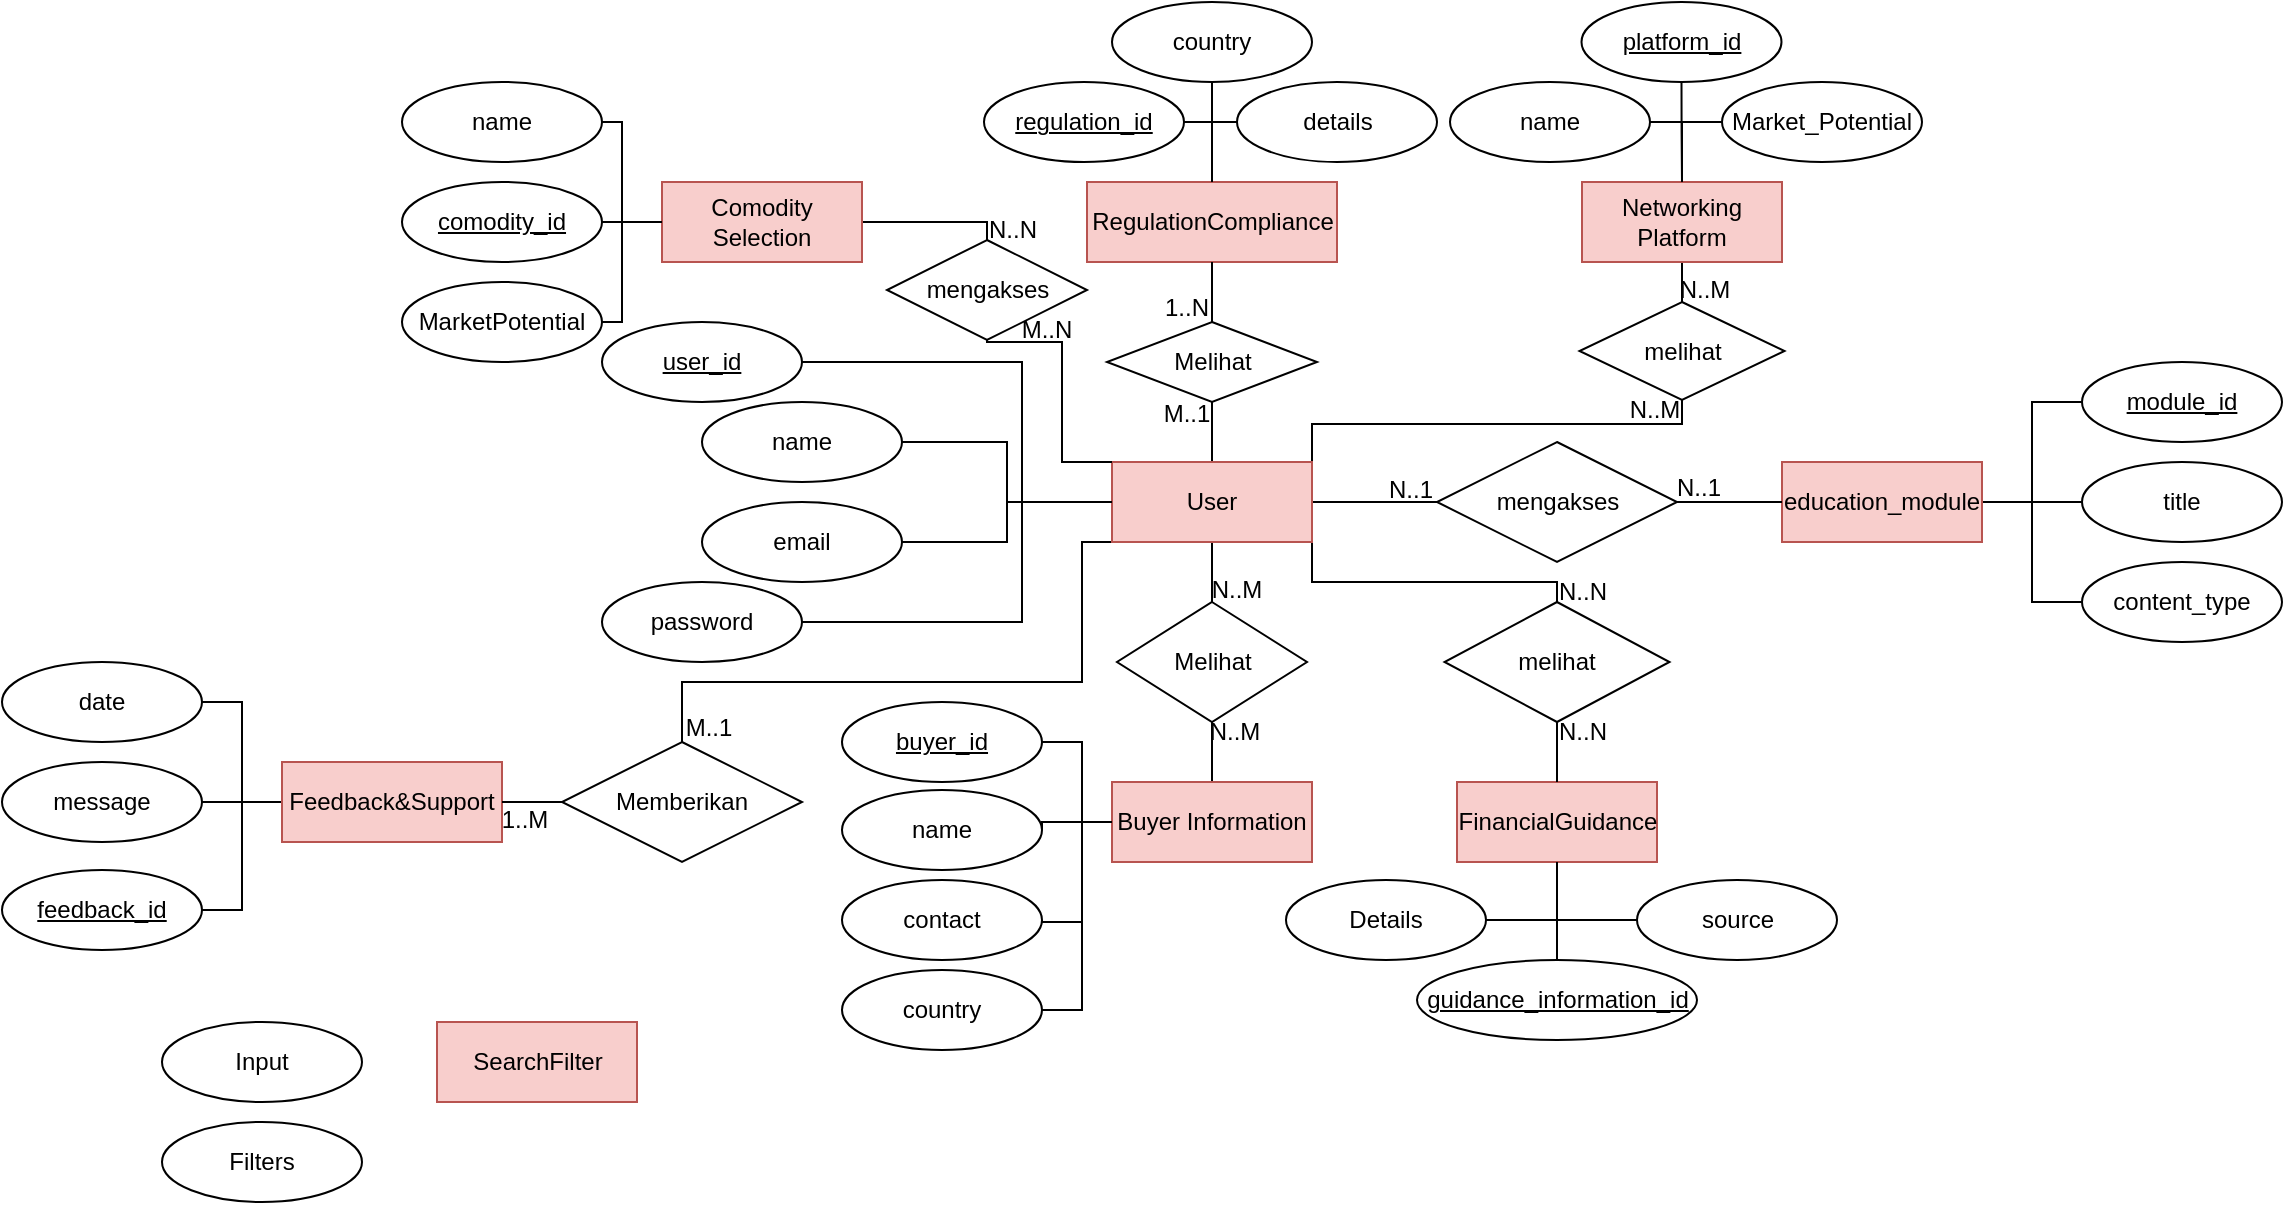 <mxfile version="23.0.2" type="device">
  <diagram name="Page-1" id="9-YeYc9EfIeIYmm9qs-9">
    <mxGraphModel dx="1763" dy="1561" grid="1" gridSize="10" guides="1" tooltips="1" connect="1" arrows="1" fold="1" page="1" pageScale="1" pageWidth="850" pageHeight="1100" math="0" shadow="0">
      <root>
        <mxCell id="0" />
        <mxCell id="1" parent="0" />
        <mxCell id="-I_rnd9T3mD2Z0JPihhL-46" style="edgeStyle=orthogonalEdgeStyle;rounded=0;orthogonalLoop=1;jettySize=auto;html=1;exitX=1;exitY=0.5;exitDx=0;exitDy=0;entryX=0;entryY=0.5;entryDx=0;entryDy=0;endArrow=none;endFill=0;" edge="1" parent="1" source="-I_rnd9T3mD2Z0JPihhL-2" target="-I_rnd9T3mD2Z0JPihhL-41">
          <mxGeometry relative="1" as="geometry" />
        </mxCell>
        <mxCell id="-I_rnd9T3mD2Z0JPihhL-60" style="edgeStyle=orthogonalEdgeStyle;rounded=0;orthogonalLoop=1;jettySize=auto;html=1;exitX=0.5;exitY=1;exitDx=0;exitDy=0;entryX=0.5;entryY=0;entryDx=0;entryDy=0;endArrow=none;endFill=0;" edge="1" parent="1" source="-I_rnd9T3mD2Z0JPihhL-2" target="-I_rnd9T3mD2Z0JPihhL-59">
          <mxGeometry relative="1" as="geometry" />
        </mxCell>
        <mxCell id="-I_rnd9T3mD2Z0JPihhL-68" style="edgeStyle=orthogonalEdgeStyle;rounded=0;orthogonalLoop=1;jettySize=auto;html=1;exitX=0.5;exitY=0;exitDx=0;exitDy=0;entryX=0.5;entryY=1;entryDx=0;entryDy=0;endArrow=none;endFill=0;" edge="1" parent="1" source="-I_rnd9T3mD2Z0JPihhL-2" target="-I_rnd9T3mD2Z0JPihhL-67">
          <mxGeometry relative="1" as="geometry" />
        </mxCell>
        <mxCell id="-I_rnd9T3mD2Z0JPihhL-76" style="edgeStyle=orthogonalEdgeStyle;rounded=0;orthogonalLoop=1;jettySize=auto;html=1;exitX=1;exitY=1;exitDx=0;exitDy=0;entryX=0.5;entryY=0;entryDx=0;entryDy=0;endArrow=none;endFill=0;" edge="1" parent="1" source="-I_rnd9T3mD2Z0JPihhL-2" target="-I_rnd9T3mD2Z0JPihhL-74">
          <mxGeometry relative="1" as="geometry">
            <Array as="points">
              <mxPoint x="325" y="240" />
              <mxPoint x="448" y="240" />
            </Array>
          </mxGeometry>
        </mxCell>
        <mxCell id="-I_rnd9T3mD2Z0JPihhL-84" style="edgeStyle=orthogonalEdgeStyle;rounded=0;orthogonalLoop=1;jettySize=auto;html=1;exitX=1;exitY=0;exitDx=0;exitDy=0;entryX=0.5;entryY=1;entryDx=0;entryDy=0;endArrow=none;endFill=0;" edge="1" parent="1" target="-I_rnd9T3mD2Z0JPihhL-83">
          <mxGeometry relative="1" as="geometry">
            <mxPoint x="325" y="181" as="sourcePoint" />
            <mxPoint x="510" y="150" as="targetPoint" />
            <Array as="points">
              <mxPoint x="325" y="161" />
              <mxPoint x="510" y="161" />
            </Array>
          </mxGeometry>
        </mxCell>
        <mxCell id="-I_rnd9T3mD2Z0JPihhL-91" style="edgeStyle=orthogonalEdgeStyle;rounded=0;orthogonalLoop=1;jettySize=auto;html=1;exitX=0.5;exitY=0;exitDx=0;exitDy=0;entryX=1;entryY=0.5;entryDx=0;entryDy=0;endArrow=none;endFill=0;" edge="1" parent="1" source="-I_rnd9T3mD2Z0JPihhL-95" target="-I_rnd9T3mD2Z0JPihhL-26">
          <mxGeometry relative="1" as="geometry">
            <Array as="points">
              <mxPoint x="163" y="60" />
            </Array>
          </mxGeometry>
        </mxCell>
        <mxCell id="-I_rnd9T3mD2Z0JPihhL-100" style="edgeStyle=orthogonalEdgeStyle;rounded=0;orthogonalLoop=1;jettySize=auto;html=1;exitX=0;exitY=1;exitDx=0;exitDy=0;entryX=0.5;entryY=0;entryDx=0;entryDy=0;endArrow=none;endFill=0;" edge="1" parent="1" source="-I_rnd9T3mD2Z0JPihhL-2" target="-I_rnd9T3mD2Z0JPihhL-99">
          <mxGeometry relative="1" as="geometry">
            <Array as="points">
              <mxPoint x="210" y="220" />
              <mxPoint x="210" y="290" />
              <mxPoint x="10" y="290" />
            </Array>
          </mxGeometry>
        </mxCell>
        <mxCell id="-I_rnd9T3mD2Z0JPihhL-2" value="User" style="whiteSpace=wrap;html=1;align=center;fillColor=#f8cecc;strokeColor=#b85450;" vertex="1" parent="1">
          <mxGeometry x="225" y="180" width="100" height="40" as="geometry" />
        </mxCell>
        <mxCell id="-I_rnd9T3mD2Z0JPihhL-42" style="edgeStyle=orthogonalEdgeStyle;rounded=0;orthogonalLoop=1;jettySize=auto;html=1;exitX=1;exitY=0.5;exitDx=0;exitDy=0;entryX=0;entryY=0.5;entryDx=0;entryDy=0;endArrow=none;endFill=0;" edge="1" parent="1" source="-I_rnd9T3mD2Z0JPihhL-3" target="-I_rnd9T3mD2Z0JPihhL-2">
          <mxGeometry relative="1" as="geometry">
            <Array as="points">
              <mxPoint x="180" y="130" />
              <mxPoint x="180" y="200" />
            </Array>
          </mxGeometry>
        </mxCell>
        <mxCell id="-I_rnd9T3mD2Z0JPihhL-3" value="user_id" style="ellipse;whiteSpace=wrap;html=1;align=center;fontStyle=4;" vertex="1" parent="1">
          <mxGeometry x="-30" y="110" width="100" height="40" as="geometry" />
        </mxCell>
        <mxCell id="-I_rnd9T3mD2Z0JPihhL-43" style="edgeStyle=orthogonalEdgeStyle;rounded=0;orthogonalLoop=1;jettySize=auto;html=1;exitX=1;exitY=0.5;exitDx=0;exitDy=0;entryX=0;entryY=0.5;entryDx=0;entryDy=0;endArrow=none;endFill=0;" edge="1" parent="1" source="-I_rnd9T3mD2Z0JPihhL-4" target="-I_rnd9T3mD2Z0JPihhL-2">
          <mxGeometry relative="1" as="geometry" />
        </mxCell>
        <mxCell id="-I_rnd9T3mD2Z0JPihhL-4" value="name" style="ellipse;whiteSpace=wrap;html=1;align=center;" vertex="1" parent="1">
          <mxGeometry x="20" y="150" width="100" height="40" as="geometry" />
        </mxCell>
        <mxCell id="-I_rnd9T3mD2Z0JPihhL-44" style="edgeStyle=orthogonalEdgeStyle;rounded=0;orthogonalLoop=1;jettySize=auto;html=1;exitX=1;exitY=0.5;exitDx=0;exitDy=0;entryX=0;entryY=0.5;entryDx=0;entryDy=0;endArrow=none;endFill=0;" edge="1" parent="1" source="-I_rnd9T3mD2Z0JPihhL-5" target="-I_rnd9T3mD2Z0JPihhL-2">
          <mxGeometry relative="1" as="geometry" />
        </mxCell>
        <mxCell id="-I_rnd9T3mD2Z0JPihhL-5" value="email" style="ellipse;whiteSpace=wrap;html=1;align=center;" vertex="1" parent="1">
          <mxGeometry x="20" y="200" width="100" height="40" as="geometry" />
        </mxCell>
        <mxCell id="-I_rnd9T3mD2Z0JPihhL-45" style="edgeStyle=orthogonalEdgeStyle;rounded=0;orthogonalLoop=1;jettySize=auto;html=1;exitX=1;exitY=0.5;exitDx=0;exitDy=0;entryX=0;entryY=0.5;entryDx=0;entryDy=0;endArrow=none;endFill=0;" edge="1" parent="1" source="-I_rnd9T3mD2Z0JPihhL-6" target="-I_rnd9T3mD2Z0JPihhL-2">
          <mxGeometry relative="1" as="geometry">
            <mxPoint x="220" y="200" as="targetPoint" />
            <Array as="points">
              <mxPoint x="180" y="260" />
              <mxPoint x="180" y="200" />
            </Array>
          </mxGeometry>
        </mxCell>
        <mxCell id="-I_rnd9T3mD2Z0JPihhL-6" value="password" style="ellipse;whiteSpace=wrap;html=1;align=center;" vertex="1" parent="1">
          <mxGeometry x="-30" y="240" width="100" height="40" as="geometry" />
        </mxCell>
        <mxCell id="-I_rnd9T3mD2Z0JPihhL-48" style="edgeStyle=orthogonalEdgeStyle;rounded=0;orthogonalLoop=1;jettySize=auto;html=1;exitX=1;exitY=0.5;exitDx=0;exitDy=0;entryX=0;entryY=0.5;entryDx=0;entryDy=0;endArrow=none;endFill=0;" edge="1" parent="1" source="-I_rnd9T3mD2Z0JPihhL-7" target="-I_rnd9T3mD2Z0JPihhL-8">
          <mxGeometry relative="1" as="geometry" />
        </mxCell>
        <mxCell id="-I_rnd9T3mD2Z0JPihhL-49" style="edgeStyle=orthogonalEdgeStyle;rounded=0;orthogonalLoop=1;jettySize=auto;html=1;exitX=1;exitY=0.5;exitDx=0;exitDy=0;entryX=0;entryY=0.5;entryDx=0;entryDy=0;endArrow=none;endFill=0;" edge="1" parent="1" source="-I_rnd9T3mD2Z0JPihhL-7" target="-I_rnd9T3mD2Z0JPihhL-9">
          <mxGeometry relative="1" as="geometry" />
        </mxCell>
        <mxCell id="-I_rnd9T3mD2Z0JPihhL-50" style="edgeStyle=orthogonalEdgeStyle;rounded=0;orthogonalLoop=1;jettySize=auto;html=1;exitX=1;exitY=0.5;exitDx=0;exitDy=0;entryX=0;entryY=0.5;entryDx=0;entryDy=0;endArrow=none;endFill=0;" edge="1" parent="1" source="-I_rnd9T3mD2Z0JPihhL-7" target="-I_rnd9T3mD2Z0JPihhL-10">
          <mxGeometry relative="1" as="geometry" />
        </mxCell>
        <mxCell id="-I_rnd9T3mD2Z0JPihhL-7" value="education_module" style="whiteSpace=wrap;html=1;align=center;fillColor=#f8cecc;strokeColor=#b85450;" vertex="1" parent="1">
          <mxGeometry x="560" y="180" width="100" height="40" as="geometry" />
        </mxCell>
        <mxCell id="-I_rnd9T3mD2Z0JPihhL-8" value="module_id" style="ellipse;whiteSpace=wrap;html=1;align=center;fontStyle=4;" vertex="1" parent="1">
          <mxGeometry x="710" y="130" width="100" height="40" as="geometry" />
        </mxCell>
        <mxCell id="-I_rnd9T3mD2Z0JPihhL-9" value="title" style="ellipse;whiteSpace=wrap;html=1;align=center;" vertex="1" parent="1">
          <mxGeometry x="710" y="180" width="100" height="40" as="geometry" />
        </mxCell>
        <mxCell id="-I_rnd9T3mD2Z0JPihhL-10" value="content_type" style="ellipse;whiteSpace=wrap;html=1;align=center;" vertex="1" parent="1">
          <mxGeometry x="710" y="230" width="100" height="40" as="geometry" />
        </mxCell>
        <mxCell id="-I_rnd9T3mD2Z0JPihhL-61" style="edgeStyle=orthogonalEdgeStyle;rounded=0;orthogonalLoop=1;jettySize=auto;html=1;exitX=0.5;exitY=0;exitDx=0;exitDy=0;entryX=0.5;entryY=1;entryDx=0;entryDy=0;endArrow=none;endFill=0;" edge="1" parent="1" source="-I_rnd9T3mD2Z0JPihhL-11" target="-I_rnd9T3mD2Z0JPihhL-59">
          <mxGeometry relative="1" as="geometry" />
        </mxCell>
        <mxCell id="-I_rnd9T3mD2Z0JPihhL-11" value="Buyer Information" style="whiteSpace=wrap;html=1;align=center;fillColor=#f8cecc;strokeColor=#b85450;" vertex="1" parent="1">
          <mxGeometry x="225" y="340" width="100" height="40" as="geometry" />
        </mxCell>
        <mxCell id="-I_rnd9T3mD2Z0JPihhL-55" style="edgeStyle=orthogonalEdgeStyle;rounded=0;orthogonalLoop=1;jettySize=auto;html=1;exitX=1;exitY=0.5;exitDx=0;exitDy=0;entryX=0;entryY=0.5;entryDx=0;entryDy=0;endArrow=none;endFill=0;" edge="1" parent="1" source="-I_rnd9T3mD2Z0JPihhL-13" target="-I_rnd9T3mD2Z0JPihhL-11">
          <mxGeometry relative="1" as="geometry" />
        </mxCell>
        <mxCell id="-I_rnd9T3mD2Z0JPihhL-13" value="buyer_id" style="ellipse;whiteSpace=wrap;html=1;align=center;fontStyle=4;" vertex="1" parent="1">
          <mxGeometry x="90" y="300" width="100" height="40" as="geometry" />
        </mxCell>
        <mxCell id="-I_rnd9T3mD2Z0JPihhL-56" style="edgeStyle=orthogonalEdgeStyle;rounded=0;orthogonalLoop=1;jettySize=auto;html=1;exitX=1;exitY=0.5;exitDx=0;exitDy=0;entryX=0;entryY=0.5;entryDx=0;entryDy=0;endArrow=none;endFill=0;" edge="1" parent="1" source="-I_rnd9T3mD2Z0JPihhL-14" target="-I_rnd9T3mD2Z0JPihhL-11">
          <mxGeometry relative="1" as="geometry">
            <mxPoint x="230" y="360.0" as="targetPoint" />
            <Array as="points">
              <mxPoint x="190" y="360" />
            </Array>
          </mxGeometry>
        </mxCell>
        <mxCell id="-I_rnd9T3mD2Z0JPihhL-14" value="name" style="ellipse;whiteSpace=wrap;html=1;align=center;" vertex="1" parent="1">
          <mxGeometry x="90" y="344" width="100" height="40" as="geometry" />
        </mxCell>
        <mxCell id="-I_rnd9T3mD2Z0JPihhL-58" style="edgeStyle=orthogonalEdgeStyle;rounded=0;orthogonalLoop=1;jettySize=auto;html=1;exitX=1;exitY=0.5;exitDx=0;exitDy=0;entryX=0;entryY=0.5;entryDx=0;entryDy=0;endArrow=none;endFill=0;" edge="1" parent="1" source="-I_rnd9T3mD2Z0JPihhL-15" target="-I_rnd9T3mD2Z0JPihhL-11">
          <mxGeometry relative="1" as="geometry">
            <Array as="points">
              <mxPoint x="210" y="454" />
              <mxPoint x="210" y="360" />
            </Array>
          </mxGeometry>
        </mxCell>
        <mxCell id="-I_rnd9T3mD2Z0JPihhL-15" value="country" style="ellipse;whiteSpace=wrap;html=1;align=center;" vertex="1" parent="1">
          <mxGeometry x="90" y="434" width="100" height="40" as="geometry" />
        </mxCell>
        <mxCell id="-I_rnd9T3mD2Z0JPihhL-57" style="edgeStyle=orthogonalEdgeStyle;rounded=0;orthogonalLoop=1;jettySize=auto;html=1;exitX=1;exitY=0.5;exitDx=0;exitDy=0;entryX=0;entryY=0.5;entryDx=0;entryDy=0;endArrow=none;endFill=0;" edge="1" parent="1" source="-I_rnd9T3mD2Z0JPihhL-16" target="-I_rnd9T3mD2Z0JPihhL-11">
          <mxGeometry relative="1" as="geometry">
            <mxPoint x="230" y="419.765" as="targetPoint" />
            <Array as="points">
              <mxPoint x="190" y="410" />
              <mxPoint x="210" y="410" />
              <mxPoint x="210" y="360" />
            </Array>
          </mxGeometry>
        </mxCell>
        <mxCell id="-I_rnd9T3mD2Z0JPihhL-16" value="contact" style="ellipse;whiteSpace=wrap;html=1;align=center;" vertex="1" parent="1">
          <mxGeometry x="90" y="389" width="100" height="40" as="geometry" />
        </mxCell>
        <mxCell id="-I_rnd9T3mD2Z0JPihhL-17" value="RegulationCompliance" style="whiteSpace=wrap;html=1;align=center;fillColor=#f8cecc;strokeColor=#b85450;" vertex="1" parent="1">
          <mxGeometry x="212.5" y="40" width="125" height="40" as="geometry" />
        </mxCell>
        <mxCell id="-I_rnd9T3mD2Z0JPihhL-64" style="edgeStyle=orthogonalEdgeStyle;rounded=0;orthogonalLoop=1;jettySize=auto;html=1;exitX=1;exitY=0.5;exitDx=0;exitDy=0;entryX=0.5;entryY=0;entryDx=0;entryDy=0;endArrow=none;endFill=0;" edge="1" parent="1" source="-I_rnd9T3mD2Z0JPihhL-18" target="-I_rnd9T3mD2Z0JPihhL-17">
          <mxGeometry relative="1" as="geometry">
            <Array as="points">
              <mxPoint x="275" y="10" />
            </Array>
          </mxGeometry>
        </mxCell>
        <mxCell id="-I_rnd9T3mD2Z0JPihhL-18" value="regulation_id" style="ellipse;whiteSpace=wrap;html=1;align=center;fontStyle=4;" vertex="1" parent="1">
          <mxGeometry x="161" y="-10" width="100" height="40" as="geometry" />
        </mxCell>
        <mxCell id="-I_rnd9T3mD2Z0JPihhL-65" style="edgeStyle=orthogonalEdgeStyle;rounded=0;orthogonalLoop=1;jettySize=auto;html=1;exitX=0.5;exitY=1;exitDx=0;exitDy=0;entryX=0.5;entryY=0;entryDx=0;entryDy=0;endArrow=none;endFill=0;" edge="1" parent="1" source="-I_rnd9T3mD2Z0JPihhL-19" target="-I_rnd9T3mD2Z0JPihhL-17">
          <mxGeometry relative="1" as="geometry" />
        </mxCell>
        <mxCell id="-I_rnd9T3mD2Z0JPihhL-19" value="country" style="ellipse;whiteSpace=wrap;html=1;align=center;" vertex="1" parent="1">
          <mxGeometry x="225" y="-50" width="100" height="40" as="geometry" />
        </mxCell>
        <mxCell id="-I_rnd9T3mD2Z0JPihhL-70" style="edgeStyle=orthogonalEdgeStyle;rounded=0;orthogonalLoop=1;jettySize=auto;html=1;exitX=0;exitY=0.5;exitDx=0;exitDy=0;entryX=0.5;entryY=0;entryDx=0;entryDy=0;endArrow=none;endFill=0;" edge="1" parent="1" source="-I_rnd9T3mD2Z0JPihhL-20" target="-I_rnd9T3mD2Z0JPihhL-17">
          <mxGeometry relative="1" as="geometry" />
        </mxCell>
        <mxCell id="-I_rnd9T3mD2Z0JPihhL-20" value="details" style="ellipse;whiteSpace=wrap;html=1;align=center;" vertex="1" parent="1">
          <mxGeometry x="287.5" y="-10" width="100" height="40" as="geometry" />
        </mxCell>
        <mxCell id="-I_rnd9T3mD2Z0JPihhL-21" value="FinancialGuidance" style="whiteSpace=wrap;html=1;align=center;fillColor=#f8cecc;strokeColor=#b85450;" vertex="1" parent="1">
          <mxGeometry x="397.5" y="340" width="100" height="40" as="geometry" />
        </mxCell>
        <mxCell id="-I_rnd9T3mD2Z0JPihhL-79" style="edgeStyle=orthogonalEdgeStyle;rounded=0;orthogonalLoop=1;jettySize=auto;html=1;exitX=0.5;exitY=0;exitDx=0;exitDy=0;entryX=0.5;entryY=1;entryDx=0;entryDy=0;endArrow=none;endFill=0;" edge="1" parent="1" source="-I_rnd9T3mD2Z0JPihhL-23" target="-I_rnd9T3mD2Z0JPihhL-21">
          <mxGeometry relative="1" as="geometry" />
        </mxCell>
        <mxCell id="-I_rnd9T3mD2Z0JPihhL-23" value="guidance_information_id" style="ellipse;whiteSpace=wrap;html=1;align=center;fontStyle=4;" vertex="1" parent="1">
          <mxGeometry x="377.5" y="429" width="140" height="40" as="geometry" />
        </mxCell>
        <mxCell id="-I_rnd9T3mD2Z0JPihhL-78" style="edgeStyle=orthogonalEdgeStyle;rounded=0;orthogonalLoop=1;jettySize=auto;html=1;exitX=1;exitY=0.5;exitDx=0;exitDy=0;entryX=0.5;entryY=1;entryDx=0;entryDy=0;endArrow=none;endFill=0;" edge="1" parent="1" source="-I_rnd9T3mD2Z0JPihhL-24" target="-I_rnd9T3mD2Z0JPihhL-21">
          <mxGeometry relative="1" as="geometry" />
        </mxCell>
        <mxCell id="-I_rnd9T3mD2Z0JPihhL-24" value="Details" style="ellipse;whiteSpace=wrap;html=1;align=center;" vertex="1" parent="1">
          <mxGeometry x="312" y="389" width="100" height="40" as="geometry" />
        </mxCell>
        <mxCell id="-I_rnd9T3mD2Z0JPihhL-80" style="edgeStyle=orthogonalEdgeStyle;rounded=0;orthogonalLoop=1;jettySize=auto;html=1;exitX=0;exitY=0.5;exitDx=0;exitDy=0;entryX=0.5;entryY=1;entryDx=0;entryDy=0;endArrow=none;endFill=0;" edge="1" parent="1" source="-I_rnd9T3mD2Z0JPihhL-25" target="-I_rnd9T3mD2Z0JPihhL-21">
          <mxGeometry relative="1" as="geometry" />
        </mxCell>
        <mxCell id="-I_rnd9T3mD2Z0JPihhL-25" value="source" style="ellipse;whiteSpace=wrap;html=1;align=center;" vertex="1" parent="1">
          <mxGeometry x="487.5" y="389" width="100" height="40" as="geometry" />
        </mxCell>
        <mxCell id="-I_rnd9T3mD2Z0JPihhL-92" style="edgeStyle=orthogonalEdgeStyle;rounded=0;orthogonalLoop=1;jettySize=auto;html=1;exitX=0;exitY=0.5;exitDx=0;exitDy=0;entryX=1;entryY=0.5;entryDx=0;entryDy=0;endArrow=none;endFill=0;" edge="1" parent="1" source="-I_rnd9T3mD2Z0JPihhL-26" target="-I_rnd9T3mD2Z0JPihhL-27">
          <mxGeometry relative="1" as="geometry" />
        </mxCell>
        <mxCell id="-I_rnd9T3mD2Z0JPihhL-26" value="Comodity Selection" style="whiteSpace=wrap;html=1;align=center;fillColor=#f8cecc;strokeColor=#b85450;" vertex="1" parent="1">
          <mxGeometry y="40" width="100" height="40" as="geometry" />
        </mxCell>
        <mxCell id="-I_rnd9T3mD2Z0JPihhL-27" value="comodity_id" style="ellipse;whiteSpace=wrap;html=1;align=center;fontStyle=4;" vertex="1" parent="1">
          <mxGeometry x="-130" y="40" width="100" height="40" as="geometry" />
        </mxCell>
        <mxCell id="-I_rnd9T3mD2Z0JPihhL-93" style="edgeStyle=orthogonalEdgeStyle;rounded=0;orthogonalLoop=1;jettySize=auto;html=1;exitX=1;exitY=0.5;exitDx=0;exitDy=0;entryX=0;entryY=0.5;entryDx=0;entryDy=0;endArrow=none;endFill=0;" edge="1" parent="1" source="-I_rnd9T3mD2Z0JPihhL-28" target="-I_rnd9T3mD2Z0JPihhL-26">
          <mxGeometry relative="1" as="geometry">
            <Array as="points">
              <mxPoint x="-20" y="10" />
              <mxPoint x="-20" y="60" />
            </Array>
          </mxGeometry>
        </mxCell>
        <mxCell id="-I_rnd9T3mD2Z0JPihhL-28" value="name" style="ellipse;whiteSpace=wrap;html=1;align=center;" vertex="1" parent="1">
          <mxGeometry x="-130" y="-10" width="100" height="40" as="geometry" />
        </mxCell>
        <mxCell id="-I_rnd9T3mD2Z0JPihhL-94" style="edgeStyle=orthogonalEdgeStyle;rounded=0;orthogonalLoop=1;jettySize=auto;html=1;exitX=1;exitY=0.5;exitDx=0;exitDy=0;entryX=0;entryY=0.5;entryDx=0;entryDy=0;endArrow=none;endFill=0;" edge="1" parent="1" source="-I_rnd9T3mD2Z0JPihhL-29" target="-I_rnd9T3mD2Z0JPihhL-26">
          <mxGeometry relative="1" as="geometry">
            <Array as="points">
              <mxPoint x="-20" y="110" />
              <mxPoint x="-20" y="60" />
            </Array>
          </mxGeometry>
        </mxCell>
        <mxCell id="-I_rnd9T3mD2Z0JPihhL-29" value="MarketPotential" style="ellipse;whiteSpace=wrap;html=1;align=center;" vertex="1" parent="1">
          <mxGeometry x="-130" y="90" width="100" height="40" as="geometry" />
        </mxCell>
        <mxCell id="-I_rnd9T3mD2Z0JPihhL-85" style="edgeStyle=orthogonalEdgeStyle;rounded=0;orthogonalLoop=1;jettySize=auto;html=1;exitX=0.5;exitY=1;exitDx=0;exitDy=0;entryX=0.5;entryY=0;entryDx=0;entryDy=0;endArrow=none;endFill=0;" edge="1" parent="1" source="-I_rnd9T3mD2Z0JPihhL-30" target="-I_rnd9T3mD2Z0JPihhL-83">
          <mxGeometry relative="1" as="geometry" />
        </mxCell>
        <mxCell id="-I_rnd9T3mD2Z0JPihhL-30" value="Networking Platform" style="whiteSpace=wrap;html=1;align=center;fillColor=#f8cecc;strokeColor=#b85450;" vertex="1" parent="1">
          <mxGeometry x="460" y="40" width="100" height="40" as="geometry" />
        </mxCell>
        <mxCell id="-I_rnd9T3mD2Z0JPihhL-86" style="edgeStyle=orthogonalEdgeStyle;rounded=0;orthogonalLoop=1;jettySize=auto;html=1;exitX=0.5;exitY=1;exitDx=0;exitDy=0;entryX=0.5;entryY=0;entryDx=0;entryDy=0;endArrow=none;endFill=0;" edge="1" parent="1" source="-I_rnd9T3mD2Z0JPihhL-31" target="-I_rnd9T3mD2Z0JPihhL-30">
          <mxGeometry relative="1" as="geometry" />
        </mxCell>
        <mxCell id="-I_rnd9T3mD2Z0JPihhL-31" value="platform_id" style="ellipse;whiteSpace=wrap;html=1;align=center;fontStyle=4;" vertex="1" parent="1">
          <mxGeometry x="459.75" y="-50" width="100" height="40" as="geometry" />
        </mxCell>
        <mxCell id="-I_rnd9T3mD2Z0JPihhL-87" style="edgeStyle=orthogonalEdgeStyle;rounded=0;orthogonalLoop=1;jettySize=auto;html=1;exitX=1;exitY=0.5;exitDx=0;exitDy=0;entryX=0.5;entryY=0;entryDx=0;entryDy=0;endArrow=none;endFill=0;" edge="1" parent="1" source="-I_rnd9T3mD2Z0JPihhL-32" target="-I_rnd9T3mD2Z0JPihhL-30">
          <mxGeometry relative="1" as="geometry" />
        </mxCell>
        <mxCell id="-I_rnd9T3mD2Z0JPihhL-32" value="name" style="ellipse;whiteSpace=wrap;html=1;align=center;" vertex="1" parent="1">
          <mxGeometry x="394" y="-10" width="100" height="40" as="geometry" />
        </mxCell>
        <mxCell id="-I_rnd9T3mD2Z0JPihhL-88" style="edgeStyle=orthogonalEdgeStyle;rounded=0;orthogonalLoop=1;jettySize=auto;html=1;exitX=0;exitY=0.5;exitDx=0;exitDy=0;entryX=0.5;entryY=0;entryDx=0;entryDy=0;endArrow=none;endFill=0;" edge="1" parent="1" source="-I_rnd9T3mD2Z0JPihhL-33" target="-I_rnd9T3mD2Z0JPihhL-30">
          <mxGeometry relative="1" as="geometry" />
        </mxCell>
        <mxCell id="-I_rnd9T3mD2Z0JPihhL-33" value="Market_Potential" style="ellipse;whiteSpace=wrap;html=1;align=center;" vertex="1" parent="1">
          <mxGeometry x="530" y="-10" width="100" height="40" as="geometry" />
        </mxCell>
        <mxCell id="-I_rnd9T3mD2Z0JPihhL-102" style="edgeStyle=orthogonalEdgeStyle;rounded=0;orthogonalLoop=1;jettySize=auto;html=1;exitX=0;exitY=0.5;exitDx=0;exitDy=0;entryX=1;entryY=0.5;entryDx=0;entryDy=0;endArrow=none;endFill=0;" edge="1" parent="1" source="-I_rnd9T3mD2Z0JPihhL-34" target="-I_rnd9T3mD2Z0JPihhL-36">
          <mxGeometry relative="1" as="geometry" />
        </mxCell>
        <mxCell id="-I_rnd9T3mD2Z0JPihhL-103" style="edgeStyle=orthogonalEdgeStyle;rounded=0;orthogonalLoop=1;jettySize=auto;html=1;exitX=0;exitY=0.5;exitDx=0;exitDy=0;entryX=1;entryY=0.5;entryDx=0;entryDy=0;endArrow=none;endFill=0;" edge="1" parent="1" source="-I_rnd9T3mD2Z0JPihhL-34" target="-I_rnd9T3mD2Z0JPihhL-37">
          <mxGeometry relative="1" as="geometry" />
        </mxCell>
        <mxCell id="-I_rnd9T3mD2Z0JPihhL-104" style="edgeStyle=orthogonalEdgeStyle;rounded=0;orthogonalLoop=1;jettySize=auto;html=1;exitX=0;exitY=0.5;exitDx=0;exitDy=0;entryX=1;entryY=0.5;entryDx=0;entryDy=0;endArrow=none;endFill=0;" edge="1" parent="1" source="-I_rnd9T3mD2Z0JPihhL-34" target="-I_rnd9T3mD2Z0JPihhL-35">
          <mxGeometry relative="1" as="geometry" />
        </mxCell>
        <mxCell id="-I_rnd9T3mD2Z0JPihhL-34" value="&lt;div align=&quot;center&quot;&gt;Feedback&amp;amp;Support&lt;/div&gt;" style="whiteSpace=wrap;html=1;align=center;fillColor=#f8cecc;strokeColor=#b85450;" vertex="1" parent="1">
          <mxGeometry x="-190" y="330" width="110" height="40" as="geometry" />
        </mxCell>
        <mxCell id="-I_rnd9T3mD2Z0JPihhL-35" value="feedback_id" style="ellipse;whiteSpace=wrap;html=1;align=center;fontStyle=4;" vertex="1" parent="1">
          <mxGeometry x="-330" y="384" width="100" height="40" as="geometry" />
        </mxCell>
        <mxCell id="-I_rnd9T3mD2Z0JPihhL-36" value="message" style="ellipse;whiteSpace=wrap;html=1;align=center;" vertex="1" parent="1">
          <mxGeometry x="-330" y="330" width="100" height="40" as="geometry" />
        </mxCell>
        <mxCell id="-I_rnd9T3mD2Z0JPihhL-37" value="date" style="ellipse;whiteSpace=wrap;html=1;align=center;" vertex="1" parent="1">
          <mxGeometry x="-330" y="280" width="100" height="40" as="geometry" />
        </mxCell>
        <mxCell id="-I_rnd9T3mD2Z0JPihhL-38" value="SearchFilter" style="whiteSpace=wrap;html=1;align=center;fillColor=#f8cecc;strokeColor=#b85450;" vertex="1" parent="1">
          <mxGeometry x="-112.5" y="460" width="100" height="40" as="geometry" />
        </mxCell>
        <mxCell id="-I_rnd9T3mD2Z0JPihhL-39" value="Input" style="ellipse;whiteSpace=wrap;html=1;align=center;" vertex="1" parent="1">
          <mxGeometry x="-250" y="460" width="100" height="40" as="geometry" />
        </mxCell>
        <mxCell id="-I_rnd9T3mD2Z0JPihhL-40" value="Filters" style="ellipse;whiteSpace=wrap;html=1;align=center;" vertex="1" parent="1">
          <mxGeometry x="-250" y="510" width="100" height="40" as="geometry" />
        </mxCell>
        <mxCell id="-I_rnd9T3mD2Z0JPihhL-47" style="edgeStyle=orthogonalEdgeStyle;rounded=0;orthogonalLoop=1;jettySize=auto;html=1;exitX=1;exitY=0.5;exitDx=0;exitDy=0;entryX=0;entryY=0.5;entryDx=0;entryDy=0;endArrow=none;endFill=0;" edge="1" parent="1" source="-I_rnd9T3mD2Z0JPihhL-41" target="-I_rnd9T3mD2Z0JPihhL-7">
          <mxGeometry relative="1" as="geometry" />
        </mxCell>
        <mxCell id="-I_rnd9T3mD2Z0JPihhL-41" value="mengakses" style="shape=rhombus;perimeter=rhombusPerimeter;whiteSpace=wrap;html=1;align=center;" vertex="1" parent="1">
          <mxGeometry x="387.5" y="170" width="120" height="60" as="geometry" />
        </mxCell>
        <mxCell id="-I_rnd9T3mD2Z0JPihhL-51" value="N..1" style="text;html=1;align=center;verticalAlign=middle;resizable=0;points=[];autosize=1;strokeColor=none;fillColor=none;" vertex="1" parent="1">
          <mxGeometry x="354" y="179" width="40" height="30" as="geometry" />
        </mxCell>
        <mxCell id="-I_rnd9T3mD2Z0JPihhL-52" value="N..1" style="text;html=1;align=center;verticalAlign=middle;resizable=0;points=[];autosize=1;strokeColor=none;fillColor=none;" vertex="1" parent="1">
          <mxGeometry x="497.5" y="178" width="40" height="30" as="geometry" />
        </mxCell>
        <mxCell id="-I_rnd9T3mD2Z0JPihhL-59" value="Melihat" style="shape=rhombus;perimeter=rhombusPerimeter;whiteSpace=wrap;html=1;align=center;" vertex="1" parent="1">
          <mxGeometry x="227.5" y="250" width="95" height="60" as="geometry" />
        </mxCell>
        <mxCell id="-I_rnd9T3mD2Z0JPihhL-62" value="N..M" style="text;html=1;align=center;verticalAlign=middle;resizable=0;points=[];autosize=1;strokeColor=none;fillColor=none;" vertex="1" parent="1">
          <mxGeometry x="262" y="229" width="50" height="30" as="geometry" />
        </mxCell>
        <mxCell id="-I_rnd9T3mD2Z0JPihhL-63" value="N..M" style="text;html=1;align=center;verticalAlign=middle;resizable=0;points=[];autosize=1;strokeColor=none;fillColor=none;" vertex="1" parent="1">
          <mxGeometry x="261" y="300" width="50" height="30" as="geometry" />
        </mxCell>
        <mxCell id="-I_rnd9T3mD2Z0JPihhL-69" style="edgeStyle=orthogonalEdgeStyle;rounded=0;orthogonalLoop=1;jettySize=auto;html=1;exitX=0.5;exitY=0;exitDx=0;exitDy=0;entryX=0.5;entryY=1;entryDx=0;entryDy=0;endArrow=none;endFill=0;" edge="1" parent="1" source="-I_rnd9T3mD2Z0JPihhL-67" target="-I_rnd9T3mD2Z0JPihhL-17">
          <mxGeometry relative="1" as="geometry" />
        </mxCell>
        <mxCell id="-I_rnd9T3mD2Z0JPihhL-67" value="Melihat" style="shape=rhombus;perimeter=rhombusPerimeter;whiteSpace=wrap;html=1;align=center;" vertex="1" parent="1">
          <mxGeometry x="222.5" y="110" width="105" height="40" as="geometry" />
        </mxCell>
        <mxCell id="-I_rnd9T3mD2Z0JPihhL-71" value="M..1" style="text;html=1;align=center;verticalAlign=middle;resizable=0;points=[];autosize=1;strokeColor=none;fillColor=none;" vertex="1" parent="1">
          <mxGeometry x="237" y="141" width="50" height="30" as="geometry" />
        </mxCell>
        <mxCell id="-I_rnd9T3mD2Z0JPihhL-72" value="1..N" style="text;html=1;align=center;verticalAlign=middle;resizable=0;points=[];autosize=1;strokeColor=none;fillColor=none;" vertex="1" parent="1">
          <mxGeometry x="242" y="88" width="40" height="30" as="geometry" />
        </mxCell>
        <mxCell id="-I_rnd9T3mD2Z0JPihhL-77" style="edgeStyle=orthogonalEdgeStyle;rounded=0;orthogonalLoop=1;jettySize=auto;html=1;exitX=0.5;exitY=1;exitDx=0;exitDy=0;entryX=0.5;entryY=0;entryDx=0;entryDy=0;endArrow=none;endFill=0;" edge="1" parent="1" source="-I_rnd9T3mD2Z0JPihhL-74" target="-I_rnd9T3mD2Z0JPihhL-21">
          <mxGeometry relative="1" as="geometry" />
        </mxCell>
        <mxCell id="-I_rnd9T3mD2Z0JPihhL-74" value="melihat" style="shape=rhombus;perimeter=rhombusPerimeter;whiteSpace=wrap;html=1;align=center;" vertex="1" parent="1">
          <mxGeometry x="391.25" y="250" width="112.5" height="60" as="geometry" />
        </mxCell>
        <mxCell id="-I_rnd9T3mD2Z0JPihhL-81" value="N..N" style="text;html=1;align=center;verticalAlign=middle;resizable=0;points=[];autosize=1;strokeColor=none;fillColor=none;" vertex="1" parent="1">
          <mxGeometry x="435" y="230" width="50" height="30" as="geometry" />
        </mxCell>
        <mxCell id="-I_rnd9T3mD2Z0JPihhL-82" value="N..N" style="text;html=1;align=center;verticalAlign=middle;resizable=0;points=[];autosize=1;strokeColor=none;fillColor=none;" vertex="1" parent="1">
          <mxGeometry x="435" y="300" width="50" height="30" as="geometry" />
        </mxCell>
        <mxCell id="-I_rnd9T3mD2Z0JPihhL-83" value="melihat" style="shape=rhombus;perimeter=rhombusPerimeter;whiteSpace=wrap;html=1;align=center;" vertex="1" parent="1">
          <mxGeometry x="458.75" y="100" width="102.5" height="49" as="geometry" />
        </mxCell>
        <mxCell id="-I_rnd9T3mD2Z0JPihhL-89" value="N..M" style="text;html=1;align=center;verticalAlign=middle;resizable=0;points=[];autosize=1;strokeColor=none;fillColor=none;" vertex="1" parent="1">
          <mxGeometry x="471" y="139" width="50" height="30" as="geometry" />
        </mxCell>
        <mxCell id="-I_rnd9T3mD2Z0JPihhL-90" value="N..M" style="text;html=1;align=center;verticalAlign=middle;resizable=0;points=[];autosize=1;strokeColor=none;fillColor=none;" vertex="1" parent="1">
          <mxGeometry x="496" y="79" width="50" height="30" as="geometry" />
        </mxCell>
        <mxCell id="-I_rnd9T3mD2Z0JPihhL-96" value="" style="edgeStyle=orthogonalEdgeStyle;rounded=0;orthogonalLoop=1;jettySize=auto;html=1;exitX=0;exitY=0;exitDx=0;exitDy=0;entryX=0.5;entryY=1;entryDx=0;entryDy=0;endArrow=none;endFill=0;" edge="1" parent="1" source="-I_rnd9T3mD2Z0JPihhL-2" target="-I_rnd9T3mD2Z0JPihhL-95">
          <mxGeometry relative="1" as="geometry">
            <mxPoint x="225" y="180" as="sourcePoint" />
            <mxPoint x="100" y="60" as="targetPoint" />
            <Array as="points">
              <mxPoint x="200" y="180" />
              <mxPoint x="200" y="120" />
              <mxPoint x="162" y="120" />
            </Array>
          </mxGeometry>
        </mxCell>
        <mxCell id="-I_rnd9T3mD2Z0JPihhL-95" value="mengakses" style="shape=rhombus;perimeter=rhombusPerimeter;whiteSpace=wrap;html=1;align=center;" vertex="1" parent="1">
          <mxGeometry x="112.5" y="69" width="100" height="50" as="geometry" />
        </mxCell>
        <mxCell id="-I_rnd9T3mD2Z0JPihhL-97" value="M..N" style="text;html=1;align=center;verticalAlign=middle;resizable=0;points=[];autosize=1;strokeColor=none;fillColor=none;" vertex="1" parent="1">
          <mxGeometry x="167" y="99" width="50" height="30" as="geometry" />
        </mxCell>
        <mxCell id="-I_rnd9T3mD2Z0JPihhL-98" value="N..N" style="text;html=1;align=center;verticalAlign=middle;resizable=0;points=[];autosize=1;strokeColor=none;fillColor=none;" vertex="1" parent="1">
          <mxGeometry x="150" y="49" width="50" height="30" as="geometry" />
        </mxCell>
        <mxCell id="-I_rnd9T3mD2Z0JPihhL-101" style="edgeStyle=orthogonalEdgeStyle;rounded=0;orthogonalLoop=1;jettySize=auto;html=1;exitX=0;exitY=0.5;exitDx=0;exitDy=0;entryX=1;entryY=0.5;entryDx=0;entryDy=0;endArrow=none;endFill=0;" edge="1" parent="1" source="-I_rnd9T3mD2Z0JPihhL-99" target="-I_rnd9T3mD2Z0JPihhL-34">
          <mxGeometry relative="1" as="geometry" />
        </mxCell>
        <mxCell id="-I_rnd9T3mD2Z0JPihhL-99" value="Memberikan" style="shape=rhombus;perimeter=rhombusPerimeter;whiteSpace=wrap;html=1;align=center;" vertex="1" parent="1">
          <mxGeometry x="-50" y="320" width="120" height="60" as="geometry" />
        </mxCell>
        <mxCell id="-I_rnd9T3mD2Z0JPihhL-105" value="M..1" style="text;html=1;align=center;verticalAlign=middle;resizable=0;points=[];autosize=1;strokeColor=none;fillColor=none;" vertex="1" parent="1">
          <mxGeometry x="-2" y="298" width="50" height="30" as="geometry" />
        </mxCell>
        <mxCell id="-I_rnd9T3mD2Z0JPihhL-106" value="1..M" style="text;html=1;align=center;verticalAlign=middle;resizable=0;points=[];autosize=1;strokeColor=none;fillColor=none;" vertex="1" parent="1">
          <mxGeometry x="-94" y="344" width="50" height="30" as="geometry" />
        </mxCell>
      </root>
    </mxGraphModel>
  </diagram>
</mxfile>
